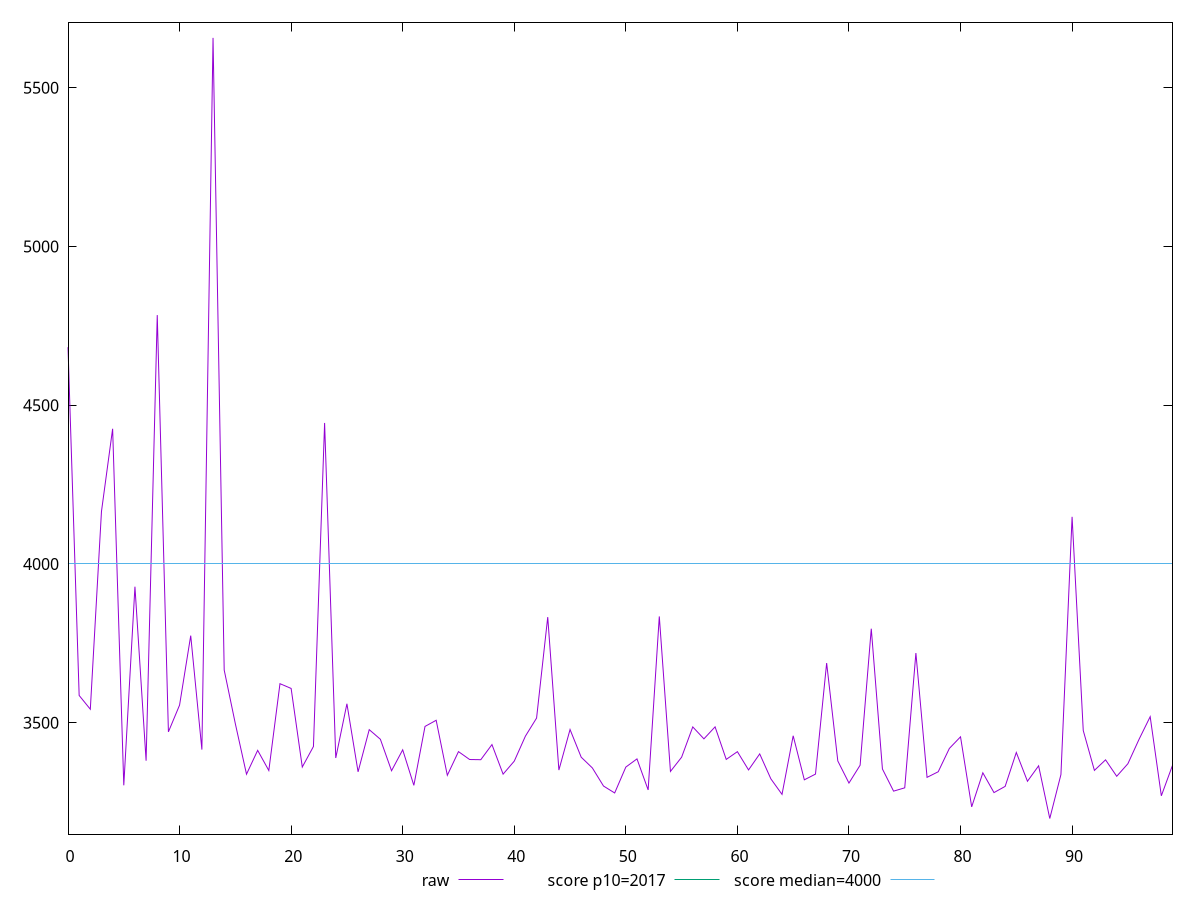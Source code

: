 reset

$raw <<EOF
0 4682.583999999993
1 3585.5239999999962
2 3542.1679999999974
3 4165.083999999996
4 4425.515999999991
5 3302.523999999999
6 3928.1999999999935
7 3380.0999999999976
8 4783.551999999999
9 3470.892
10 3555.179999999997
11 3773.995999999996
12 3415.023999999998
13 5656.6159999999945
14 3665.6719999999978
15 3496.2919999999986
16 3337.5280000000002
17 3412.6199999999994
18 3349.167999999998
19 3622.647999999998
20 3607.611999999995
21 3360.0999999999995
22 3424.819999999996
23 4443.791999999995
24 3388.6199999999953
25 3559.435999999999
26 3344.987999999998
27 3477.863999999999
28 3447.5760000000046
29 3348.4120000000003
30 3414.3559999999998
31 3302.391999999999
32 3488.0439999999994
33 3507.4399999999996
34 3334.088
35 3408.68
36 3383.812000000001
37 3383.203999999997
38 3430.8399999999974
39 3337.7319999999977
40 3378.711999999998
41 3457.4680000000008
42 3514.3479999999954
43 3832.3600000000015
44 3350.5439999999985
45 3478.2799999999957
46 3391.132000000001
47 3357.296
48 3300.2639999999997
49 3278.4599999999973
50 3359.9760000000006
51 3385.775999999999
52 3287.991999999997
53 3834.4639999999995
54 3346.2639999999983
55 3391.071999999997
56 3486.5119999999974
57 3448.915999999997
58 3486.651999999999
59 3384.1239999999984
60 3408.5479999999975
61 3350.9839999999986
62 3401.447999999998
63 3322.947999999999
64 3273.9879999999966
65 3458.6119999999987
66 3319.835999999998
67 3337.8639999999973
68 3687.591999999997
69 3379.251999999999
70 3309.6679999999974
71 3365.859999999999
72 3795.839999999998
73 3353.971999999996
74 3284.192
75 3294.6399999999985
76 3719.219999999999
77 3327.612000000001
78 3345.236
79 3418.7760000000007
80 3455.259999999999
81 3234.624
82 3341.9280000000012
83 3279.6080000000006
84 3299.196000000001
85 3405.951999999999
86 3315.2759999999985
87 3363.9399999999973
88 3197.9680000000003
89 3336.4559999999988
90 4148.1439999999975
91 3475.1880000000006
92 3349.543999999999
93 3382.787999999998
94 3330.991999999999
95 3370.4799999999996
96 3447.3239999999983
97 3518.715999999999
98 3269.467999999997
99 3365.455999999999
EOF

set key outside below
set xrange [0:99]
set yrange [3148.7950400000004:5705.788959999994]
set trange [3148.7950400000004:5705.788959999994]
set terminal svg size 640, 500 enhanced background rgb 'white'
set output "report_00020_2021-02-19T21:17:38.612Z2/mainthread-work-breakdown/samples/pages+cached/raw/values.svg"

plot $raw title "raw" with line, \
     2017 title "score p10=2017", \
     4000 title "score median=4000"

reset
